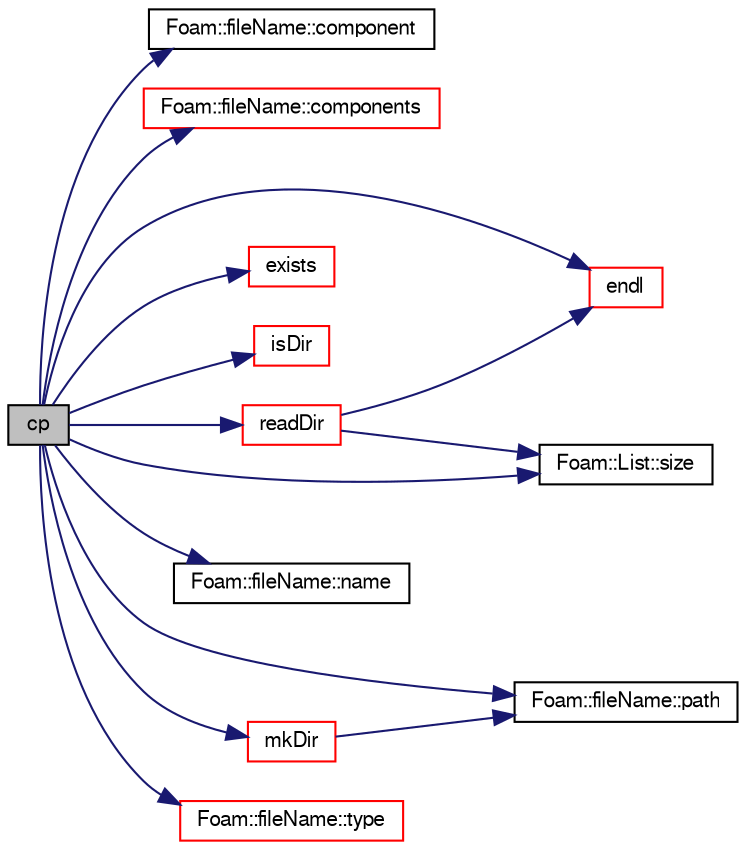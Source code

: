 digraph "cp"
{
  bgcolor="transparent";
  edge [fontname="FreeSans",fontsize="10",labelfontname="FreeSans",labelfontsize="10"];
  node [fontname="FreeSans",fontsize="10",shape=record];
  rankdir="LR";
  Node1 [label="cp",height=0.2,width=0.4,color="black", fillcolor="grey75", style="filled" fontcolor="black"];
  Node1 -> Node2 [color="midnightblue",fontsize="10",style="solid",fontname="FreeSans"];
  Node2 [label="Foam::fileName::component",height=0.2,width=0.4,color="black",URL="$a00758.html#a46c039adb63472a77a23cdf0478fad86",tooltip="Return a single component of the path. "];
  Node1 -> Node3 [color="midnightblue",fontsize="10",style="solid",fontname="FreeSans"];
  Node3 [label="Foam::fileName::components",height=0.2,width=0.4,color="red",URL="$a00758.html#a10bf492128f9fe613abc3a79c6ab7778",tooltip="Return path components as wordList. "];
  Node1 -> Node4 [color="midnightblue",fontsize="10",style="solid",fontname="FreeSans"];
  Node4 [label="endl",height=0.2,width=0.4,color="red",URL="$a10237.html#a2db8fe02a0d3909e9351bb4275b23ce4",tooltip="Add newline and flush stream. "];
  Node1 -> Node5 [color="midnightblue",fontsize="10",style="solid",fontname="FreeSans"];
  Node5 [label="exists",height=0.2,width=0.4,color="red",URL="$a10237.html#a361e3374754d656658e0dc4a8310ce32",tooltip="Does the name exist (as DIRECTORY or FILE) in the file system? "];
  Node1 -> Node6 [color="midnightblue",fontsize="10",style="solid",fontname="FreeSans"];
  Node6 [label="isDir",height=0.2,width=0.4,color="red",URL="$a10237.html#a9c9cf5d33b9c5961f835aefe5d860c5a",tooltip="Does the name exist as a DIRECTORY in the file system? "];
  Node1 -> Node7 [color="midnightblue",fontsize="10",style="solid",fontname="FreeSans"];
  Node7 [label="mkDir",height=0.2,width=0.4,color="red",URL="$a10237.html#a2ae410f2311adf94d66451b7423fdf4e",tooltip="Make a directory and return an error if it could not be created. "];
  Node7 -> Node8 [color="midnightblue",fontsize="10",style="solid",fontname="FreeSans"];
  Node8 [label="Foam::fileName::path",height=0.2,width=0.4,color="black",URL="$a00758.html#a64f21303d7e52f52cda7be219af9ef54",tooltip="Return directory path name (part before last /) "];
  Node1 -> Node9 [color="midnightblue",fontsize="10",style="solid",fontname="FreeSans"];
  Node9 [label="Foam::fileName::name",height=0.2,width=0.4,color="black",URL="$a00758.html#a998485fa6e866c6158d991d4cfd4e384",tooltip="Return file name (part beyond last /) "];
  Node1 -> Node8 [color="midnightblue",fontsize="10",style="solid",fontname="FreeSans"];
  Node1 -> Node10 [color="midnightblue",fontsize="10",style="solid",fontname="FreeSans"];
  Node10 [label="readDir",height=0.2,width=0.4,color="red",URL="$a10237.html#aca2d5f76614fa6c285dbc8b7e87ac7c4",tooltip="Read a directory and return the entries as a string list. "];
  Node10 -> Node4 [color="midnightblue",fontsize="10",style="solid",fontname="FreeSans"];
  Node10 -> Node11 [color="midnightblue",fontsize="10",style="solid",fontname="FreeSans"];
  Node11 [label="Foam::List::size",height=0.2,width=0.4,color="black",URL="$a01325.html#a8a5f6fa29bd4b500caf186f60245b384",tooltip="Override size to be inconsistent with allocated storage. "];
  Node1 -> Node11 [color="midnightblue",fontsize="10",style="solid",fontname="FreeSans"];
  Node1 -> Node12 [color="midnightblue",fontsize="10",style="solid",fontname="FreeSans"];
  Node12 [label="Foam::fileName::type",height=0.2,width=0.4,color="red",URL="$a00758.html#a7c5e40b1d0c49b30cc37289472aa2a4b",tooltip="Return the file type: FILE, DIRECTORY or UNDEFINED. "];
}
